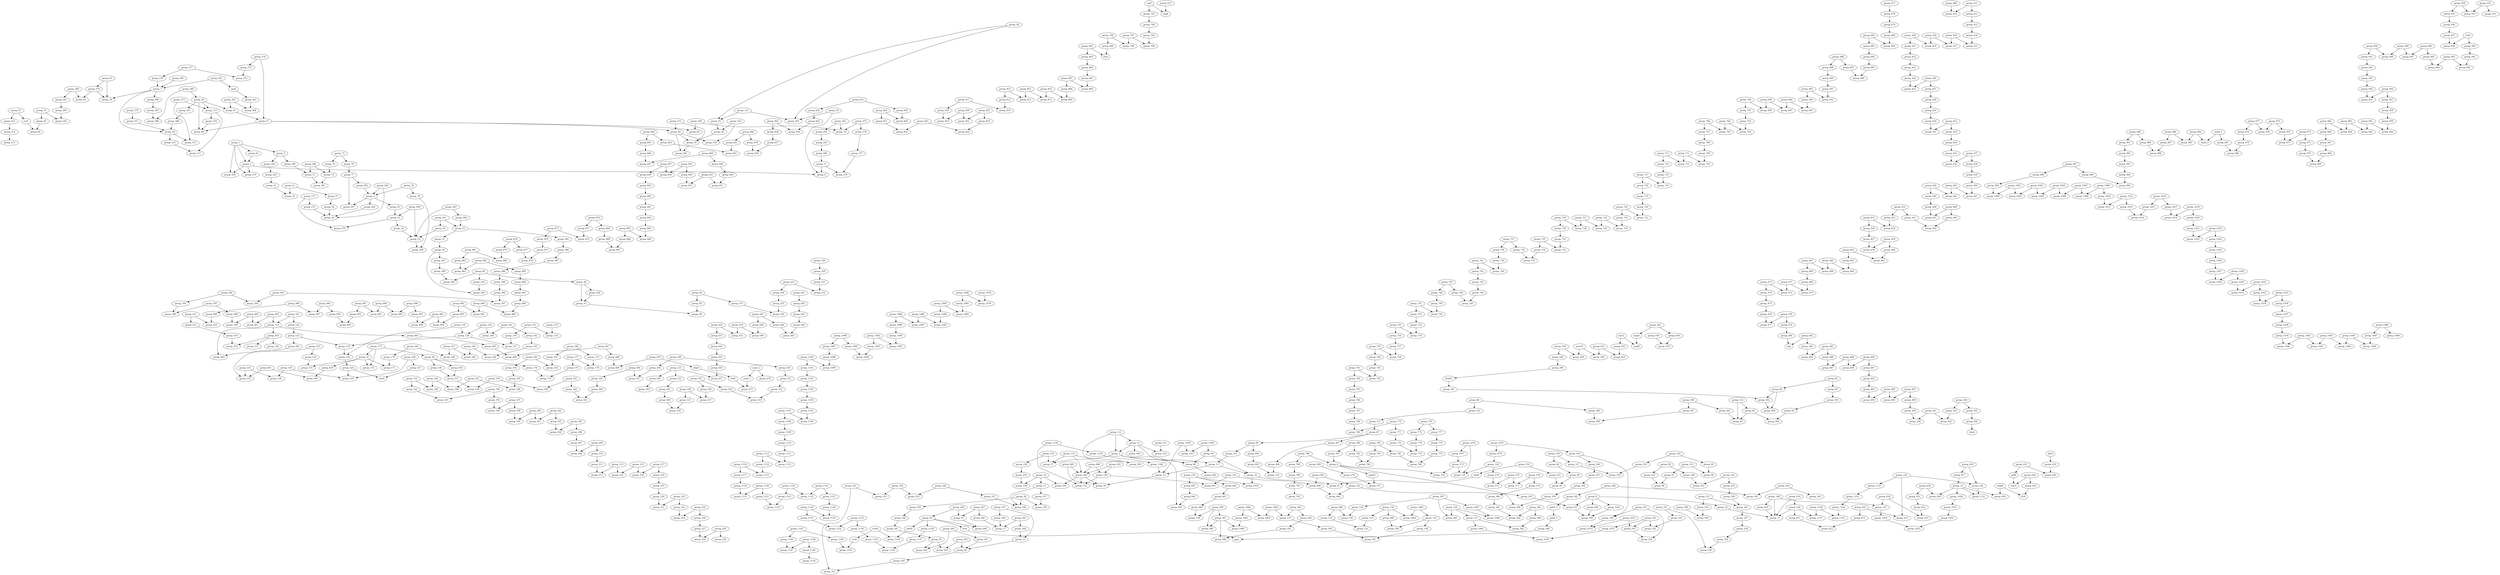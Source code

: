 digraph g
{

  /* list of nodes */
  "cocE";
  "crcB";
  "crcB1";
  "dap";
  "ddpX";
  "dehH1";
  "esxE";
  "fprA";
  "ftsX";
  "gabD1";
  "group_1";
  "group_10";
  "group_100";
  "group_1000";
  "group_1001";
  "group_1002";
  "group_1003";
  "group_1004";
  "group_1005";
  "group_1006";
  "group_1007";
  "group_1008";
  "group_1009";
  "group_101";
  "group_1010";
  "group_1011";
  "group_1012";
  "group_1013";
  "group_1014";
  "group_1015";
  "group_1016";
  "group_1017";
  "group_1018";
  "group_1019";
  "group_102";
  "group_1020";
  "group_1021";
  "group_1022";
  "group_1023";
  "group_1024";
  "group_1025";
  "group_1026";
  "group_1027";
  "group_1028";
  "group_1029";
  "group_103";
  "group_1030";
  "group_1031";
  "group_1032";
  "group_1033";
  "group_1034";
  "group_1035";
  "group_1036";
  "group_1037";
  "group_1038";
  "group_1039";
  "group_104";
  "group_1040";
  "group_1041";
  "group_1042";
  "group_1043";
  "group_1044";
  "group_1045";
  "group_1046";
  "group_1047";
  "group_1048";
  "group_1049";
  "group_105";
  "group_1050";
  "group_1051";
  "group_1052";
  "group_1053";
  "group_1054";
  "group_1055";
  "group_1056";
  "group_1057";
  "group_1058";
  "group_1059";
  "group_1060";
  "group_1061";
  "group_1062";
  "group_1063";
  "group_1064";
  "group_1065";
  "group_1066";
  "group_1067";
  "group_1068";
  "group_1069";
  "group_107";
  "group_1070";
  "group_1071";
  "group_1072";
  "group_1073";
  "group_1074";
  "group_1075";
  "group_1076";
  "group_1077";
  "group_1078";
  "group_1079";
  "group_108";
  "group_1080";
  "group_1081";
  "group_1082";
  "group_1083";
  "group_1084";
  "group_1085";
  "group_1086";
  "group_1087";
  "group_1088";
  "group_1089";
  "group_109";
  "group_1090";
  "group_1091";
  "group_1092";
  "group_1093";
  "group_1094";
  "group_1095";
  "group_1096";
  "group_1097";
  "group_1098";
  "group_1099";
  "group_11";
  "group_110";
  "group_1100";
  "group_1101";
  "group_1102";
  "group_1103";
  "group_1104";
  "group_1105";
  "group_1106";
  "group_1107";
  "group_1108";
  "group_1109";
  "group_111";
  "group_1110";
  "group_1111";
  "group_1112";
  "group_1113";
  "group_1114";
  "group_1115";
  "group_1116";
  "group_1117";
  "group_1118";
  "group_1119";
  "group_112";
  "group_1120";
  "group_1121";
  "group_1122";
  "group_1123";
  "group_1124";
  "group_1125";
  "group_1126";
  "group_1127";
  "group_1128";
  "group_1129";
  "group_113";
  "group_1130";
  "group_1131";
  "group_1132";
  "group_1133";
  "group_1134";
  "group_1135";
  "group_1136";
  "group_1137";
  "group_1138";
  "group_114";
  "group_1140";
  "group_1143";
  "group_1144";
  "group_1145";
  "group_1146";
  "group_1147";
  "group_1148";
  "group_1149";
  "group_115";
  "group_1150";
  "group_1151";
  "group_1152";
  "group_1153";
  "group_1154";
  "group_1155";
  "group_1156";
  "group_1157";
  "group_1158";
  "group_1159";
  "group_116";
  "group_1160";
  "group_117";
  "group_118";
  "group_119";
  "group_12";
  "group_120";
  "group_121";
  "group_122";
  "group_123";
  "group_124";
  "group_125";
  "group_126";
  "group_127";
  "group_128";
  "group_129";
  "group_13";
  "group_130";
  "group_131";
  "group_132";
  "group_133";
  "group_134";
  "group_135";
  "group_136";
  "group_137";
  "group_138";
  "group_139";
  "group_14";
  "group_140";
  "group_141";
  "group_142";
  "group_143";
  "group_144";
  "group_145";
  "group_146";
  "group_147";
  "group_148";
  "group_149";
  "group_15";
  "group_152";
  "group_153";
  "group_154";
  "group_155";
  "group_156";
  "group_157";
  "group_158";
  "group_159";
  "group_16";
  "group_160";
  "group_161";
  "group_162";
  "group_163";
  "group_164";
  "group_165";
  "group_166";
  "group_167";
  "group_168";
  "group_169";
  "group_17";
  "group_170";
  "group_171";
  "group_172";
  "group_173";
  "group_174";
  "group_175";
  "group_176";
  "group_177";
  "group_178";
  "group_179";
  "group_18";
  "group_180";
  "group_181";
  "group_182";
  "group_183";
  "group_184";
  "group_185";
  "group_186";
  "group_187";
  "group_188";
  "group_189";
  "group_19";
  "group_190";
  "group_191";
  "group_192";
  "group_193";
  "group_194";
  "group_195";
  "group_196";
  "group_197";
  "group_198";
  "group_199";
  "group_2";
  "group_20";
  "group_200";
  "group_201";
  "group_202";
  "group_203";
  "group_204";
  "group_205";
  "group_206";
  "group_207";
  "group_208";
  "group_209";
  "group_21";
  "group_210";
  "group_211";
  "group_212";
  "group_213";
  "group_214";
  "group_215";
  "group_216";
  "group_217";
  "group_218";
  "group_219";
  "group_22";
  "group_220";
  "group_221";
  "group_222";
  "group_223";
  "group_224";
  "group_225";
  "group_226";
  "group_227";
  "group_228";
  "group_229";
  "group_23";
  "group_230";
  "group_231";
  "group_232";
  "group_233";
  "group_234";
  "group_235";
  "group_236";
  "group_237";
  "group_238";
  "group_239";
  "group_24";
  "group_240";
  "group_241";
  "group_242";
  "group_243";
  "group_244";
  "group_245";
  "group_246";
  "group_247";
  "group_248";
  "group_249";
  "group_25";
  "group_250";
  "group_251";
  "group_252";
  "group_253";
  "group_254";
  "group_255";
  "group_256";
  "group_257";
  "group_258";
  "group_259";
  "group_26";
  "group_260";
  "group_261";
  "group_262";
  "group_263";
  "group_264";
  "group_265";
  "group_266";
  "group_267";
  "group_268";
  "group_269";
  "group_27";
  "group_270";
  "group_271";
  "group_272";
  "group_273";
  "group_274";
  "group_275";
  "group_276";
  "group_277";
  "group_278";
  "group_279";
  "group_28";
  "group_280";
  "group_281";
  "group_282";
  "group_283";
  "group_285";
  "group_286";
  "group_287";
  "group_288";
  "group_289";
  "group_29";
  "group_290";
  "group_291";
  "group_292";
  "group_293";
  "group_294";
  "group_295";
  "group_296";
  "group_297";
  "group_298";
  "group_299";
  "group_3";
  "group_30";
  "group_301";
  "group_302";
  "group_303";
  "group_304";
  "group_305";
  "group_306";
  "group_307";
  "group_308";
  "group_309";
  "group_31";
  "group_310";
  "group_311";
  "group_312";
  "group_314";
  "group_315";
  "group_316";
  "group_317";
  "group_318";
  "group_319";
  "group_32";
  "group_320";
  "group_321";
  "group_322";
  "group_323";
  "group_324";
  "group_325";
  "group_326";
  "group_327";
  "group_328";
  "group_329";
  "group_33";
  "group_330";
  "group_331";
  "group_332";
  "group_333";
  "group_334";
  "group_335";
  "group_336";
  "group_337";
  "group_338";
  "group_339";
  "group_34";
  "group_340";
  "group_341";
  "group_342";
  "group_343";
  "group_344";
  "group_345";
  "group_348";
  "group_349";
  "group_35";
  "group_350";
  "group_351";
  "group_352";
  "group_353";
  "group_354";
  "group_355";
  "group_356";
  "group_357";
  "group_358";
  "group_359";
  "group_36";
  "group_360";
  "group_361";
  "group_363";
  "group_364";
  "group_365";
  "group_366";
  "group_367";
  "group_368";
  "group_369";
  "group_37";
  "group_370";
  "group_371";
  "group_372";
  "group_373";
  "group_374";
  "group_375";
  "group_376";
  "group_377";
  "group_378";
  "group_379";
  "group_38";
  "group_380";
  "group_381";
  "group_382";
  "group_383";
  "group_384";
  "group_385";
  "group_386";
  "group_387";
  "group_388";
  "group_389";
  "group_39";
  "group_390";
  "group_391";
  "group_392";
  "group_393";
  "group_394";
  "group_395";
  "group_396";
  "group_397";
  "group_398";
  "group_399";
  "group_4";
  "group_40";
  "group_400";
  "group_401";
  "group_402";
  "group_403";
  "group_404";
  "group_405";
  "group_406";
  "group_407";
  "group_408";
  "group_409";
  "group_41";
  "group_410";
  "group_411";
  "group_412";
  "group_413";
  "group_414";
  "group_415";
  "group_416";
  "group_417";
  "group_418";
  "group_419";
  "group_42";
  "group_420";
  "group_421";
  "group_422";
  "group_423";
  "group_424";
  "group_425";
  "group_426";
  "group_427";
  "group_428";
  "group_429";
  "group_430";
  "group_431";
  "group_432";
  "group_433";
  "group_434";
  "group_435";
  "group_436";
  "group_437";
  "group_438";
  "group_439";
  "group_44";
  "group_440";
  "group_441";
  "group_442";
  "group_443";
  "group_444";
  "group_445";
  "group_446";
  "group_447";
  "group_448";
  "group_449";
  "group_45";
  "group_450";
  "group_451";
  "group_452";
  "group_453";
  "group_454";
  "group_455";
  "group_456";
  "group_457";
  "group_458";
  "group_459";
  "group_46";
  "group_460";
  "group_461";
  "group_462";
  "group_463";
  "group_464";
  "group_465";
  "group_466";
  "group_467";
  "group_468";
  "group_469";
  "group_47";
  "group_470";
  "group_471";
  "group_472";
  "group_473";
  "group_474";
  "group_475";
  "group_476";
  "group_477";
  "group_478";
  "group_479";
  "group_48";
  "group_480";
  "group_482";
  "group_483";
  "group_484";
  "group_485";
  "group_486";
  "group_487";
  "group_488";
  "group_489";
  "group_49";
  "group_490";
  "group_491";
  "group_492";
  "group_493";
  "group_494";
  "group_495";
  "group_496";
  "group_497";
  "group_498";
  "group_499";
  "group_5";
  "group_50";
  "group_500";
  "group_501";
  "group_502";
  "group_503";
  "group_504";
  "group_505";
  "group_506";
  "group_508";
  "group_509";
  "group_51";
  "group_510";
  "group_511";
  "group_512";
  "group_513";
  "group_514";
  "group_515";
  "group_516";
  "group_517";
  "group_518";
  "group_519";
  "group_52";
  "group_520";
  "group_521";
  "group_522";
  "group_523";
  "group_524";
  "group_525";
  "group_527";
  "group_528";
  "group_529";
  "group_53";
  "group_530";
  "group_531";
  "group_532";
  "group_533";
  "group_534";
  "group_535";
  "group_536";
  "group_537";
  "group_538";
  "group_539";
  "group_54";
  "group_540";
  "group_541";
  "group_542";
  "group_543";
  "group_544";
  "group_545";
  "group_546";
  "group_547";
  "group_548";
  "group_549";
  "group_55";
  "group_550";
  "group_551";
  "group_552";
  "group_553";
  "group_554";
  "group_555";
  "group_556";
  "group_557";
  "group_558";
  "group_559";
  "group_56";
  "group_560";
  "group_561";
  "group_562";
  "group_563";
  "group_564";
  "group_565";
  "group_566";
  "group_567";
  "group_568";
  "group_569";
  "group_57";
  "group_570";
  "group_571";
  "group_573";
  "group_574";
  "group_575";
  "group_576";
  "group_577";
  "group_578";
  "group_579";
  "group_58";
  "group_580";
  "group_581";
  "group_582";
  "group_583";
  "group_584";
  "group_585";
  "group_586";
  "group_587";
  "group_588";
  "group_589";
  "group_59";
  "group_590";
  "group_591";
  "group_592";
  "group_593";
  "group_594";
  "group_595";
  "group_596";
  "group_597";
  "group_598";
  "group_599";
  "group_6";
  "group_60";
  "group_600";
  "group_601";
  "group_602";
  "group_603";
  "group_604";
  "group_605";
  "group_606";
  "group_607";
  "group_608";
  "group_609";
  "group_61";
  "group_610";
  "group_611";
  "group_612";
  "group_613";
  "group_614";
  "group_615";
  "group_616";
  "group_617";
  "group_619";
  "group_62";
  "group_620";
  "group_621";
  "group_624";
  "group_625";
  "group_628";
  "group_629";
  "group_63";
  "group_630";
  "group_631";
  "group_632";
  "group_633";
  "group_634";
  "group_635";
  "group_636";
  "group_637";
  "group_638";
  "group_639";
  "group_64";
  "group_640";
  "group_641";
  "group_642";
  "group_643";
  "group_644";
  "group_645";
  "group_646";
  "group_647";
  "group_648";
  "group_649";
  "group_65";
  "group_650";
  "group_651";
  "group_652";
  "group_653";
  "group_654";
  "group_655";
  "group_656";
  "group_657";
  "group_658";
  "group_659";
  "group_66";
  "group_660";
  "group_661";
  "group_662";
  "group_663";
  "group_664";
  "group_665";
  "group_666";
  "group_667";
  "group_668";
  "group_669";
  "group_67";
  "group_670";
  "group_673";
  "group_676";
  "group_677";
  "group_678";
  "group_679";
  "group_68";
  "group_680";
  "group_681";
  "group_682";
  "group_683";
  "group_684";
  "group_685";
  "group_686";
  "group_687";
  "group_688";
  "group_689";
  "group_69";
  "group_690";
  "group_691";
  "group_692";
  "group_693";
  "group_694";
  "group_695";
  "group_696";
  "group_697";
  "group_698";
  "group_699";
  "group_7";
  "group_70";
  "group_700";
  "group_701";
  "group_702";
  "group_703";
  "group_704";
  "group_705";
  "group_706";
  "group_707";
  "group_708";
  "group_709";
  "group_71";
  "group_710";
  "group_711";
  "group_712";
  "group_713";
  "group_714";
  "group_715";
  "group_716";
  "group_717";
  "group_718";
  "group_719";
  "group_72";
  "group_720";
  "group_721";
  "group_722";
  "group_723";
  "group_724";
  "group_725";
  "group_726";
  "group_727";
  "group_728";
  "group_729";
  "group_73";
  "group_730";
  "group_731";
  "group_732";
  "group_733";
  "group_734";
  "group_735";
  "group_736";
  "group_737";
  "group_738";
  "group_739";
  "group_74";
  "group_740";
  "group_741";
  "group_742";
  "group_743";
  "group_744";
  "group_745";
  "group_746";
  "group_747";
  "group_748";
  "group_749";
  "group_75";
  "group_750";
  "group_751";
  "group_752";
  "group_753";
  "group_754";
  "group_755";
  "group_756";
  "group_757";
  "group_758";
  "group_759";
  "group_76";
  "group_760";
  "group_761";
  "group_762";
  "group_763";
  "group_764";
  "group_765";
  "group_766";
  "group_767";
  "group_768";
  "group_769";
  "group_77";
  "group_770";
  "group_771";
  "group_772";
  "group_773";
  "group_774";
  "group_775";
  "group_776";
  "group_777";
  "group_778";
  "group_779";
  "group_78";
  "group_780";
  "group_781";
  "group_782";
  "group_783";
  "group_784";
  "group_785";
  "group_786";
  "group_787";
  "group_788";
  "group_789";
  "group_79";
  "group_790";
  "group_791";
  "group_792";
  "group_793";
  "group_794";
  "group_795";
  "group_796";
  "group_797";
  "group_798";
  "group_799";
  "group_8";
  "group_80";
  "group_800";
  "group_802";
  "group_803";
  "group_804";
  "group_805";
  "group_806";
  "group_807";
  "group_808";
  "group_809";
  "group_81";
  "group_810";
  "group_811";
  "group_812";
  "group_813";
  "group_814";
  "group_815";
  "group_816";
  "group_817";
  "group_818";
  "group_819";
  "group_82";
  "group_820";
  "group_821";
  "group_822";
  "group_823";
  "group_824";
  "group_825";
  "group_826";
  "group_827";
  "group_828";
  "group_829";
  "group_83";
  "group_830";
  "group_831";
  "group_832";
  "group_833";
  "group_834";
  "group_835";
  "group_836";
  "group_837";
  "group_838";
  "group_839";
  "group_84";
  "group_840";
  "group_841";
  "group_842";
  "group_843";
  "group_844";
  "group_845";
  "group_846";
  "group_847";
  "group_848";
  "group_849";
  "group_85";
  "group_850";
  "group_851";
  "group_852";
  "group_853";
  "group_854";
  "group_855";
  "group_856";
  "group_857";
  "group_858";
  "group_859";
  "group_86";
  "group_860";
  "group_861";
  "group_862";
  "group_863";
  "group_864";
  "group_865";
  "group_866";
  "group_867";
  "group_868";
  "group_869";
  "group_87";
  "group_870";
  "group_871";
  "group_872";
  "group_873";
  "group_874";
  "group_875";
  "group_876";
  "group_877";
  "group_878";
  "group_879";
  "group_88";
  "group_880";
  "group_881";
  "group_882";
  "group_883";
  "group_884";
  "group_885";
  "group_886";
  "group_887";
  "group_888";
  "group_889";
  "group_89";
  "group_890";
  "group_891";
  "group_892";
  "group_893";
  "group_894";
  "group_895";
  "group_896";
  "group_897";
  "group_898";
  "group_899";
  "group_9";
  "group_90";
  "group_900";
  "group_901";
  "group_902";
  "group_903";
  "group_904";
  "group_905";
  "group_906";
  "group_907";
  "group_908";
  "group_909";
  "group_91";
  "group_910";
  "group_911";
  "group_912";
  "group_913";
  "group_914";
  "group_915";
  "group_918";
  "group_919";
  "group_92";
  "group_920";
  "group_921";
  "group_923";
  "group_924";
  "group_925";
  "group_926";
  "group_928";
  "group_929";
  "group_93";
  "group_930";
  "group_931";
  "group_932";
  "group_933";
  "group_934";
  "group_935";
  "group_936";
  "group_937";
  "group_938";
  "group_94";
  "group_940";
  "group_941";
  "group_942";
  "group_943";
  "group_944";
  "group_945";
  "group_946";
  "group_947";
  "group_948";
  "group_949";
  "group_95";
  "group_950";
  "group_951";
  "group_952";
  "group_953";
  "group_954";
  "group_955";
  "group_956";
  "group_957";
  "group_958";
  "group_959";
  "group_96";
  "group_960";
  "group_961";
  "group_962";
  "group_963";
  "group_964";
  "group_965";
  "group_966";
  "group_967";
  "group_968";
  "group_969";
  "group_97";
  "group_970";
  "group_971";
  "group_972";
  "group_973";
  "group_974";
  "group_975";
  "group_976";
  "group_977";
  "group_978";
  "group_979";
  "group_98";
  "group_980";
  "group_981";
  "group_984";
  "group_985";
  "group_986";
  "group_987";
  "group_988";
  "group_989";
  "group_99";
  "group_990";
  "group_991";
  "group_992";
  "group_993";
  "group_994";
  "group_995";
  "group_996";
  "group_997";
  "group_998";
  "group_999";
  "lexA";
  "mdtD";
  "moeA1";
  "mscL";
  "mscS";
  "mspA";
  "mspB";
  "naiP";
  "pgm";
  "pnbA_1";
  "pnbA_2";
  "prfB";
  "rutD";
  "scpA_1";
  "scpA_2";
  "slmA";
  "smpB";
  "tetA";
  "ubiE";
  "whiA";
  "whiB";
  "whiB_1";
  "whiB_2";
  "ybaK";

  /* list of edges */
  "cocE" -> "group_66" [weight = "2"];
  "crcB1" -> "crcB" [weight = "10"];
  "crcB1" -> "group_1140" [weight = "10"];
  "crcB" -> "group_1143" [weight = "10"];
  "ddpX" -> "ubiE" [weight = "10"];
  "dehH1" -> "group_301" [weight = "2"];
  "esxE" -> "group_363" [weight = "3"];
  "fprA" -> "group_619" [weight = "4"];
  "gabD1" -> "group_571" [weight = "4"];
  "group_1001" -> "group_1000" [weight = "10"];
  "group_1001" -> "group_1002" [weight = "10"];
  "group_1003" -> "group_1002" [weight = "10"];
  "group_1003" -> "group_1004" [weight = "10"];
  "group_1005" -> "group_1004" [weight = "10"];
  "group_1005" -> "group_1006" [weight = "10"];
  "group_1007" -> "group_1006" [weight = "10"];
  "group_1007" -> "group_1008" [weight = "10"];
  "group_1009" -> "group_1008" [weight = "10"];
  "group_1009" -> "group_1010" [weight = "10"];
  "group_100" -> "group_323" [weight = "2"];
  "group_1010" -> "group_1011" [weight = "10"];
  "group_1012" -> "group_1011" [weight = "10"];
  "group_1012" -> "group_1013" [weight = "10"];
  "group_1013" -> "group_1014" [weight = "10"];
  "group_1015" -> "group_1014" [weight = "10"];
  "group_1016" -> "group_1015" [weight = "10"];
  "group_1016" -> "group_1017" [weight = "10"];
  "group_1017" -> "group_1018" [weight = "10"];
  "group_1019" -> "group_1018" [weight = "10"];
  "group_1019" -> "group_1020" [weight = "10"];
  "group_101" -> "group_327" [weight = "4"];
  "group_1020" -> "group_1021" [weight = "10"];
  "group_1021" -> "group_1022" [weight = "10"];
  "group_1023" -> "group_1022" [weight = "10"];
  "group_1023" -> "group_1024" [weight = "10"];
  "group_1024" -> "group_1025" [weight = "10"];
  "group_1025" -> "group_1026" [weight = "10"];
  "group_1026" -> "group_1027" [weight = "10"];
  "group_1027" -> "group_1028" [weight = "10"];
  "group_1029" -> "group_1028" [weight = "10"];
  "group_1029" -> "group_1030" [weight = "10"];
  "group_102" -> "group_103" [weight = "1.33333333333333"];
  "group_102" -> "group_1071" [weight = "4"];
  "group_102" -> "group_333" [weight = "2"];
  "group_1030" -> "group_1031" [weight = "10"];
  "group_1032" -> "group_1031" [weight = "10"];
  "group_1032" -> "group_1033" [weight = "10"];
  "group_1033" -> "group_1034" [weight = "10"];
  "group_1035" -> "group_1034" [weight = "10"];
  "group_1035" -> "group_1036" [weight = "10"];
  "group_1036" -> "group_1037" [weight = "10"];
  "group_1037" -> "group_1038" [weight = "10"];
  "group_1038" -> "group_1039" [weight = "10"];
  "group_1039" -> "group_1040" [weight = "10"];
  "group_103" -> "group_334" [weight = "2"];
  "group_1041" -> "group_1040" [weight = "10"];
  "group_1041" -> "group_1042" [weight = "10"];
  "group_1043" -> "group_1042" [weight = "10"];
  "group_1043" -> "group_1044" [weight = "10"];
  "group_1045" -> "group_1044" [weight = "10"];
  "group_1045" -> "group_1046" [weight = "10"];
  "group_1047" -> "group_1046" [weight = "10"];
  "group_1048" -> "group_1047" [weight = "10"];
  "group_1048" -> "group_1049" [weight = "10"];
  "group_104" -> "group_1073" [weight = "4"];
  "group_1050" -> "group_1051" [weight = "4"];
  "group_1051" -> "group_1052" [weight = "4"];
  "group_1052" -> "group_1053" [weight = "4"];
  "group_1054" -> "group_1053" [weight = "4"];
  "group_1055" -> "group_149" [weight = "4"];
  "group_1056" -> "group_1057" [weight = "4"];
  "group_1056" -> "group_33" [weight = "4"];
  "group_1058" -> "group_1057" [weight = "4"];
  "group_1058" -> "group_90" [weight = "4"];
  "group_105" -> "group_104" [weight = "1.33333333333333"];
  "group_105" -> "group_336" [weight = "2"];
  "group_1061" -> "group_1060" [weight = "4"];
  "group_1062" -> "group_1061" [weight = "4"];
  "group_1062" -> "group_1063" [weight = "4"];
  "group_1064" -> "group_1063" [weight = "4"];
  "group_1064" -> "group_137" [weight = "4"];
  "group_1065" -> "group_1066" [weight = "4"];
  "group_1065" -> "group_135" [weight = "4"];
  "group_1067" -> "group_1068" [weight = "4"];
  "group_1069" -> "group_1070" [weight = "4"];
  "group_1071" -> "group_1070" [weight = "4"];
  "group_1072" -> "group_103" [weight = "4"];
  "group_1072" -> "group_1073" [weight = "4"];
  "group_1074" -> "group_105" [weight = "4"];
  "group_1074" -> "group_1075" [weight = "4"];
  "group_1075" -> "group_126" [weight = "4"];
  "group_1076" -> "group_1077" [weight = "4"];
  "group_1076" -> "group_125" [weight = "4"];
  "group_1077" -> "group_573" [weight = "4"];
  "group_1078" -> "group_1079" [weight = "10"];
  "group_107" -> "group_16" [weight = "3"];
  "group_107" -> "group_349" [weight = "1.5"];
  "group_1080" -> "group_1079" [weight = "10"];
  "group_1080" -> "group_1081" [weight = "10"];
  "group_1081" -> "group_1082" [weight = "10"];
  "group_1083" -> "group_1082" [weight = "10"];
  "group_1083" -> "group_1084" [weight = "10"];
  "group_1084" -> "group_1085" [weight = "10"];
  "group_1086" -> "group_1085" [weight = "10"];
  "group_1086" -> "group_1087" [weight = "10"];
  "group_1088" -> "group_1087" [weight = "10"];
  "group_1088" -> "group_1089" [weight = "10"];
  "group_1089" -> "group_1090" [weight = "10"];
  "group_1090" -> "group_1091" [weight = "10"];
  "group_1092" -> "group_1091" [weight = "10"];
  "group_1092" -> "group_1093" [weight = "10"];
  "group_1093" -> "group_1094" [weight = "10"];
  "group_1095" -> "group_1094" [weight = "10"];
  "group_1096" -> "group_1095" [weight = "10"];
  "group_1096" -> "group_1097" [weight = "10"];
  "group_1097" -> "group_1098" [weight = "10"];
  "group_1098" -> "group_1099" [weight = "10"];
  "group_109" -> "group_152" [weight = "4"];
  "group_109" -> "group_34" [weight = "4"];
  "group_109" -> "group_358" [weight = "3"];
  "group_10" -> "group_11" [weight = "4"];
  "group_1100" -> "group_1099" [weight = "10"];
  "group_1100" -> "group_1101" [weight = "10"];
  "group_1101" -> "group_1102" [weight = "10"];
  "group_1102" -> "group_1103" [weight = "10"];
  "group_1103" -> "group_1104" [weight = "10"];
  "group_1104" -> "group_1105" [weight = "10"];
  "group_1105" -> "group_1106" [weight = "10"];
  "group_1107" -> "group_1106" [weight = "10"];
  "group_1107" -> "group_1108" [weight = "10"];
  "group_1108" -> "group_1109" [weight = "10"];
  "group_1109" -> "group_1110" [weight = "10"];
  "group_110" -> "group_109" [weight = "3"];
  "group_110" -> "group_359" [weight = "1.5"];
  "group_110" -> "group_37" [weight = "3"];
  "group_1110" -> "group_1111" [weight = "10"];
  "group_1111" -> "group_1112" [weight = "10"];
  "group_1113" -> "group_1112" [weight = "10"];
  "group_1113" -> "group_1114" [weight = "10"];
  "group_1114" -> "group_1115" [weight = "10"];
  "group_1116" -> "group_1115" [weight = "10"];
  "group_1116" -> "group_1117" [weight = "10"];
  "group_1117" -> "group_1118" [weight = "10"];
  "group_1118" -> "group_1119" [weight = "10"];
  "group_111" -> "group_13" [weight = "3"];
  "group_111" -> "group_3" [weight = "3"];
  "group_111" -> "group_359" [weight = "1.5"];
  "group_1120" -> "group_1119" [weight = "10"];
  "group_1120" -> "group_1121" [weight = "10"];
  "group_1121" -> "group_1122" [weight = "10"];
  "group_1123" -> "group_1122" [weight = "10"];
  "group_1124" -> "group_1123" [weight = "10"];
  "group_1124" -> "group_1125" [weight = "10"];
  "group_1126" -> "group_1125" [weight = "10"];
  "group_1126" -> "group_1127" [weight = "10"];
  "group_1127" -> "group_1128" [weight = "10"];
  "group_1128" -> "group_1129" [weight = "10"];
  "group_112" -> "group_25" [weight = "1.2"];
  "group_112" -> "group_265" [weight = "1.2"];
  "group_1130" -> "group_1129" [weight = "10"];
  "group_1130" -> "group_1131" [weight = "10"];
  "group_1131" -> "group_1132" [weight = "10"];
  "group_1133" -> "group_1132" [weight = "10"];
  "group_1133" -> "group_1134" [weight = "10"];
  "group_1134" -> "group_1135" [weight = "10"];
  "group_1135" -> "group_1136" [weight = "10"];
  "group_1137" -> "group_1136" [weight = "10"];
  "group_1138" -> "group_1137" [weight = "10"];
  "group_113" -> "group_374" [weight = "1.5"];
  "group_113" -> "group_517" [weight = "2"];
  "group_1144" -> "group_1143" [weight = "10"];
  "group_1145" -> "group_1144" [weight = "10"];
  "group_1145" -> "group_1146" [weight = "10"];
  "group_1146" -> "group_1147" [weight = "10"];
  "group_1148" -> "group_1147" [weight = "10"];
  "group_1148" -> "group_1149" [weight = "10"];
  "group_1149" -> "group_1150" [weight = "10"];
  "group_114" -> "group_403" [weight = "10"];
  "group_114" -> "group_663" [weight = "10"];
  "group_114" -> "group_664" [weight = "10"];
  "group_1152" -> "group_1153" [weight = "4"];
  "group_1153" -> "group_1154" [weight = "4"];
  "group_1154" -> "group_1155" [weight = "4"];
  "group_1156" -> "group_1155" [weight = "4"];
  "group_1156" -> "group_1157" [weight = "4"];
  "group_1158" -> "group_1159" [weight = "4"];
  "group_1158" -> "group_152" [weight = "4"];
  "group_1159" -> "group_1160" [weight = "4"];
  "group_1160" -> "group_33" [weight = "4"];
  "group_117" -> "group_32" [weight = "4"];
  "group_117" -> "group_33" [weight = "4"];
  "group_118" -> "group_158" [weight = "10"];
  "group_118" -> "group_524" [weight = "10"];
  "group_119" -> "group_524" [weight = "10"];
  "group_120" -> "group_529" [weight = "10"];
  "group_120" -> "group_530" [weight = "10"];
  "group_121" -> "group_559" [weight = "10"];
  "group_122" -> "group_561" [weight = "10"];
  "group_123" -> "group_122" [weight = "10"];
  "group_123" -> "group_562" [weight = "10"];
  "group_123" -> "group_657" [weight = "10"];
  "group_126" -> "group_125" [weight = "4"];
  "group_126" -> "group_574" [weight = "4"];
  "group_127" -> "group_1069" [weight = "4"];
  "group_127" -> "group_585" [weight = "4"];
  "group_128" -> "group_1068" [weight = "4"];
  "group_128" -> "group_127" [weight = "4"];
  "group_128" -> "group_586" [weight = "4"];
  "group_129" -> "group_130" [weight = "4"];
  "group_12" -> "group_1050" [weight = "4"];
  "group_12" -> "group_1151" [weight = "4"];
  "group_12" -> "group_628" [weight = "4"];
  "group_12" -> "group_629" [weight = "4"];
  "group_131" -> "group_132" [weight = "4"];
  "group_133" -> "group_132" [weight = "4"];
  "group_134" -> "group_1066" [weight = "4"];
  "group_134" -> "group_133" [weight = "4"];
  "group_134" -> "group_589" [weight = "4"];
  "group_135" -> "group_136" [weight = "4"];
  "group_135" -> "group_590" [weight = "4"];
  "group_136" -> "group_591" [weight = "4"];
  "group_137" -> "group_592" [weight = "4"];
  "group_139" -> "group_1059" [weight = "4"];
  "group_139" -> "group_602" [weight = "4"];
  "group_139" -> "group_603" [weight = "4"];
  "group_13" -> "group_232" [weight = "10"];
  "group_13" -> "group_3" [weight = "10"];
  "group_13" -> "group_360" [weight = "1.5"];
  "group_13" -> "group_89" [weight = "3"];
  "group_140" -> "group_152" [weight = "2"];
  "group_140" -> "group_607" [weight = "1.33333333333333"];
  "group_141" -> "group_607" [weight = "4"];
  "group_141" -> "group_608" [weight = "1.33333333333333"];
  "group_142" -> "group_143" [weight = "1.33333333333333"];
  "group_142" -> "group_609" [weight = "4"];
  "group_143" -> "group_637" [weight = "1.33333333333333"];
  "group_144" -> "group_11" [weight = "4"];
  "group_144" -> "group_1157" [weight = "4"];
  "group_144" -> "group_611" [weight = "4"];
  "group_145" -> "group_1152" [weight = "4"];
  "group_145" -> "group_146" [weight = "4"];
  "group_145" -> "group_615" [weight = "4"];
  "group_146" -> "group_1151" [weight = "4"];
  "group_147" -> "group_1054" [weight = "4"];
  "group_148" -> "group_11" [weight = "4"];
  "group_148" -> "group_147" [weight = "2"];
  "group_148" -> "group_635" [weight = "4"];
  "group_14" -> "group_15" [weight = "1.5"];
  "group_14" -> "group_236" [weight = "10"];
  "group_14" -> "group_358" [weight = "3"];
  "group_153" -> "group_154" [weight = "10"];
  "group_155" -> "group_154" [weight = "10"];
  "group_155" -> "group_156" [weight = "10"];
  "group_156" -> "group_157" [weight = "10"];
  "group_158" -> "group_119" [weight = "10"];
  "group_158" -> "group_157" [weight = "10"];
  "group_159" -> "group_158" [weight = "10"];
  "group_159" -> "group_160" [weight = "10"];
  "group_15" -> "group_108" [weight = "1.5"];
  "group_15" -> "group_237" [weight = "10"];
  "group_161" -> "group_160" [weight = "10"];
  "group_161" -> "group_162" [weight = "10"];
  "group_162" -> "group_163" [weight = "10"];
  "group_163" -> "group_164" [weight = "10"];
  "group_165" -> "group_164" [weight = "10"];
  "group_165" -> "group_166" [weight = "10"];
  "group_167" -> "group_166" [weight = "10"];
  "group_167" -> "group_168" [weight = "10"];
  "group_169" -> "group_168" [weight = "10"];
  "group_169" -> "group_170" [weight = "10"];
  "group_16" -> "group_40" [weight = "1.5"];
  "group_170" -> "group_171" [weight = "10"];
  "group_173" -> "group_172" [weight = "5"];
  "group_173" -> "group_35" [weight = "10"];
  "group_173" -> "group_36" [weight = "10"];
  "group_174" -> "group_175" [weight = "10"];
  "group_176" -> "group_175" [weight = "10"];
  "group_177" -> "group_176" [weight = "10"];
  "group_177" -> "group_178" [weight = "10"];
  "group_179" -> "group_178" [weight = "10"];
  "group_180" -> "group_179" [weight = "10"];
  "group_180" -> "group_181" [weight = "10"];
  "group_181" -> "group_182" [weight = "10"];
  "group_183" -> "group_182" [weight = "10"];
  "group_183" -> "group_184" [weight = "10"];
  "group_184" -> "group_185" [weight = "10"];
  "group_185" -> "group_186" [weight = "10"];
  "group_187" -> "group_186" [weight = "10"];
  "group_187" -> "group_188" [weight = "10"];
  "group_189" -> "group_188" [weight = "10"];
  "group_189" -> "group_190" [weight = "10"];
  "group_18" -> "group_53" [weight = "3"];
  "group_191" -> "group_190" [weight = "10"];
  "group_191" -> "group_192" [weight = "10"];
  "group_192" -> "group_193" [weight = "10"];
  "group_194" -> "group_193" [weight = "10"];
  "group_194" -> "group_195" [weight = "10"];
  "group_195" -> "group_196" [weight = "10"];
  "group_197" -> "group_196" [weight = "10"];
  "group_197" -> "group_198" [weight = "10"];
  "group_198" -> "group_199" [weight = "10"];
  "group_19" -> "group_270" [weight = "2"];
  "group_19" -> "group_54" [weight = "1.5"];
  "group_1" -> "group_2" [weight = "1.5"];
  "group_1" -> "group_295" [weight = "3"];
  "group_1" -> "group_379" [weight = "1.5"];
  "group_1" -> "group_5" [weight = "0.857142857142857"];
  "group_1" -> "group_62" [weight = "1.2"];
  "group_200" -> "group_199" [weight = "10"];
  "group_200" -> "group_201" [weight = "10"];
  "group_202" -> "group_201" [weight = "10"];
  "group_202" -> "group_203" [weight = "10"];
  "group_203" -> "group_204" [weight = "10"];
  "group_205" -> "group_204" [weight = "10"];
  "group_205" -> "group_206" [weight = "10"];
  "group_206" -> "group_207" [weight = "10"];
  "group_207" -> "group_208" [weight = "10"];
  "group_209" -> "group_208" [weight = "10"];
  "group_209" -> "group_210" [weight = "10"];
  "group_210" -> "group_211" [weight = "10"];
  "group_211" -> "group_212" [weight = "10"];
  "group_213" -> "group_212" [weight = "10"];
  "group_213" -> "group_214" [weight = "10"];
  "group_215" -> "group_214" [weight = "10"];
  "group_215" -> "group_216" [weight = "10"];
  "group_217" -> "group_216" [weight = "10"];
  "group_217" -> "group_218" [weight = "10"];
  "group_218" -> "group_219" [weight = "10"];
  "group_219" -> "group_220" [weight = "10"];
  "group_21" -> "group_22" [weight = "3"];
  "group_21" -> "group_57" [weight = "0.857142857142857"];
  "group_220" -> "group_221" [weight = "10"];
  "group_222" -> "group_221" [weight = "10"];
  "group_222" -> "group_223" [weight = "10"];
  "group_223" -> "group_224" [weight = "10"];
  "group_225" -> "group_224" [weight = "10"];
  "group_225" -> "group_226" [weight = "10"];
  "group_226" -> "group_227" [weight = "10"];
  "group_227" -> "group_228" [weight = "10"];
  "group_229" -> "group_228" [weight = "10"];
  "group_229" -> "group_230" [weight = "10"];
  "group_231" -> "group_232" [weight = "10"];
  "group_233" -> "group_234" [weight = "10"];
  "group_233" -> "group_37" [weight = "10"];
  "group_234" -> "group_235" [weight = "10"];
  "group_235" -> "group_236" [weight = "10"];
  "group_237" -> "group_238" [weight = "10"];
  "group_239" -> "group_240" [weight = "2.30769230769231"];
  "group_23" -> "group_22" [weight = "0.857142857142857"];
  "group_240" -> "group_241" [weight = "2.30769230769231"];
  "group_241" -> "group_39" [weight = "2.30769230769231"];
  "group_243" -> "group_242" [weight = "10"];
  "group_243" -> "group_40" [weight = "10"];
  "group_244" -> "group_16" [weight = "10"];
  "group_245" -> "group_17" [weight = "10"];
  "group_245" -> "group_244" [weight = "10"];
  "group_246" -> "group_17" [weight = "2.30769230769231"];
  "group_247" -> "group_246" [weight = "1.5"];
  "group_247" -> "group_41" [weight = "2.30769230769231"];
  "group_248" -> "group_41" [weight = "10"];
  "group_248" -> "group_42" [weight = "1.5"];
  "group_249" -> "group_250" [weight = "1.5"];
  "group_24" -> "group_265" [weight = "1.2"];
  "group_24" -> "group_6" [weight = "0.857142857142857"];
  "group_250" -> "group_251" [weight = "1.5"];
  "group_251" -> "group_252" [weight = "1.5"];
  "group_253" -> "group_252" [weight = "1.5"];
  "group_253" -> "group_254" [weight = "1.5"];
  "group_254" -> "group_255" [weight = "1.5"];
  "group_255" -> "group_256" [weight = "1.5"];
  "group_257" -> "group_256" [weight = "1.5"];
  "group_258" -> "group_47" [weight = "1.5"];
  "group_259" -> "group_260" [weight = "1.5"];
  "group_25" -> "group_26" [weight = "0.857142857142857"];
  "group_261" -> "group_18" [weight = "3"];
  "group_261" -> "group_52" [weight = "1.5"];
  "group_262" -> "group_20" [weight = "1.5"];
  "group_263" -> "group_23" [weight = "3"];
  "group_264" -> "group_263" [weight = "0.857142857142857"];
  "group_267" -> "group_268" [weight = "1.5"];
  "group_268" -> "group_29" [weight = "1.5"];
  "group_269" -> "group_19" [weight = "2"];
  "group_269" -> "group_53" [weight = "2"];
  "group_26" -> "group_59" [weight = "3"];
  "group_271" -> "group_270" [weight = "2"];
  "group_271" -> "group_272" [weight = "2"];
  "group_272" -> "group_20" [weight = "2"];
  "group_273" -> "group_59" [weight = "2"];
  "group_273" -> "group_60" [weight = "2"];
  "group_274" -> "group_27" [weight = "2"];
  "group_274" -> "group_275" [weight = "2"];
  "group_275" -> "group_276" [weight = "2"];
  "group_277" -> "group_276" [weight = "2"];
  "group_277" -> "group_278" [weight = "2"];
  "group_278" -> "group_7" [weight = "2"];
  "group_279" -> "group_30" [weight = "2"];
  "group_279" -> "group_64" [weight = "1.2"];
  "group_27" -> "group_60" [weight = "0.857142857142857"];
  "group_27" -> "group_68" [weight = "1"];
  "group_27" -> "group_69" [weight = "1"];
  "group_280" -> "group_281" [weight = "1.2"];
  "group_280" -> "group_64" [weight = "2"];
  "group_281" -> "group_282" [weight = "1.2"];
  "group_282" -> "group_283" [weight = "1.2"];
  "group_285" -> "group_7" [weight = "3"];
  "group_286" -> "group_287" [weight = "3"];
  "group_287" -> "group_288" [weight = "3"];
  "group_289" -> "group_28" [weight = "3"];
  "group_289" -> "group_288" [weight = "3"];
  "group_28" -> "group_113" [weight = "2"];
  "group_28" -> "group_267" [weight = "1.5"];
  "group_28" -> "group_61" [weight = "2"];
  "group_28" -> "group_68" [weight = "3"];
  "group_290" -> "group_69" [weight = "1"];
  "group_290" -> "group_70" [weight = "1"];
  "group_291" -> "group_292" [weight = "3"];
  "group_291" -> "group_70" [weight = "3"];
  "group_292" -> "group_293" [weight = "3"];
  "group_293" -> "group_294" [weight = "3"];
  "group_294" -> "group_71" [weight = "3"];
  "group_296" -> "group_72" [weight = "3"];
  "group_296" -> "group_73" [weight = "3"];
  "group_299" -> "dehH1" [weight = "0.666666666666667"];
  "group_29" -> "group_372" [weight = "1.5"];
  "group_29" -> "group_516" [weight = "2"];
  "group_2" -> "group_295" [weight = "3"];
  "group_2" -> "group_379" [weight = "1.5"];
  "group_2" -> "group_6" [weight = "0.857142857142857"];
  "group_301" -> "group_302" [weight = "0.666666666666667"];
  "group_302" -> "group_408" [weight = "2"];
  "group_303" -> "group_83" [weight = "0.666666666666667"];
  "group_305" -> "group_85" [weight = "2"];
  "group_306" -> "group_305" [weight = "0.666666666666667"];
  "group_306" -> "group_307" [weight = "2"];
  "group_307" -> "group_308" [weight = "0.666666666666667"];
  "group_309" -> "group_308" [weight = "2"];
  "group_310" -> "group_311" [weight = "0.666666666666667"];
  "group_311" -> "group_87" [weight = "2"];
  "group_312" -> "group_117" [weight = "2"];
  "group_314" -> "group_315" [weight = "2"];
  "group_314" -> "whiB" [weight = "2"];
  "group_315" -> "group_92" [weight = "2"];
  "group_316" -> "group_317" [weight = "2"];
  "group_316" -> "group_94" [weight = "2"];
  "group_317" -> "group_318" [weight = "2"];
  "group_319" -> "group_318" [weight = "2"];
  "group_31" -> "group_283" [weight = "2"];
  "group_31" -> "group_65" [weight = "2"];
  "group_320" -> "group_319" [weight = "2"];
  "group_320" -> "group_95" [weight = "2"];
  "group_321" -> "group_96" [weight = "2"];
  "group_321" -> "group_97" [weight = "2"];
  "group_322" -> "group_98" [weight = "2"];
  "group_324" -> "group_323" [weight = "2"];
  "group_324" -> "group_325" [weight = "2"];
  "group_325" -> "group_326" [weight = "2"];
  "group_326" -> "group_101" [weight = "2"];
  "group_327" -> "group_328" [weight = "4"];
  "group_328" -> "group_329" [weight = "2"];
  "group_329" -> "group_330" [weight = "2"];
  "group_32" -> "group_1059" [weight = "4"];
  "group_32" -> "group_91" [weight = "2"];
  "group_331" -> "group_330" [weight = "2"];
  "group_331" -> "group_332" [weight = "2"];
  "group_332" -> "group_333" [weight = "2"];
  "group_335" -> "group_104" [weight = "2"];
  "group_335" -> "group_334" [weight = "2"];
  "group_336" -> "group_337" [weight = "2"];
  "group_337" -> "group_338" [weight = "2"];
  "group_338" -> "group_339" [weight = "2"];
  "group_339" -> "group_340" [weight = "2"];
  "group_33" -> "group_34" [weight = "4"];
  "group_342" -> "group_341" [weight = "1.5"];
  "group_342" -> "group_343" [weight = "1.5"];
  "group_344" -> "group_343" [weight = "1.5"];
  "group_344" -> "group_345" [weight = "1.5"];
  "group_345" -> "pnbA_1" [weight = "1.5"];
  "group_348" -> "pgm" [weight = "1.5"];
  "group_349" -> "group_17" [weight = "1.5"];
  "group_350" -> "group_351" [weight = "1.5"];
  "group_352" -> "group_351" [weight = "1.5"];
  "group_352" -> "group_353" [weight = "1.5"];
  "group_354" -> "group_353" [weight = "1.5"];
  "group_354" -> "group_355" [weight = "1.5"];
  "group_356" -> "group_355" [weight = "1.5"];
  "group_356" -> "group_357" [weight = "1.5"];
  "group_357" -> "group_108" [weight = "1.5"];
  "group_35" -> "group_171" [weight = "10"];
  "group_35" -> "group_172" [weight = "5"];
  "group_35" -> "group_535" [weight = "10"];
  "group_35" -> "group_659" [weight = "10"];
  "group_361" -> "esxE" [weight = "3"];
  "group_361" -> "group_7" [weight = "3"];
  "group_363" -> "group_364" [weight = "3"];
  "group_365" -> "group_364" [weight = "3"];
  "group_365" -> "group_61" [weight = "3"];
  "group_366" -> "group_20" [weight = "3"];
  "group_366" -> "group_4" [weight = "3"];
  "group_367" -> "group_368" [weight = "3"];
  "group_368" -> "group_369" [weight = "3"];
  "group_36" -> "group_174" [weight = "10"];
  "group_36" -> "group_536" [weight = "10"];
  "group_36" -> "group_658" [weight = "10"];
  "group_370" -> "group_371" [weight = "1.5"];
  "group_371" -> "group_29" [weight = "1.5"];
  "group_373" -> "group_113" [weight = "1.5"];
  "group_373" -> "group_372" [weight = "1.5"];
  "group_374" -> "group_68" [weight = "1.5"];
  "group_375" -> "group_376" [weight = "1.5"];
  "group_375" -> "group_70" [weight = "1.5"];
  "group_376" -> "group_377" [weight = "1.5"];
  "group_377" -> "group_378" [weight = "1.5"];
  "group_380" -> "group_72" [weight = "1"];
  "group_382" -> "group_4" [weight = "1.5"];
  "group_383" -> "group_384" [weight = "1.5"];
  "group_383" -> "group_53" [weight = "1.5"];
  "group_384" -> "group_52" [weight = "1.5"];
  "group_385" -> "group_386" [weight = "1.5"];
  "group_386" -> "group_387" [weight = "1.5"];
  "group_387" -> "group_388" [weight = "1.5"];
  "group_388" -> "group_389" [weight = "1.5"];
  "group_389" -> "group_390" [weight = "1.5"];
  "group_38" -> "group_108" [weight = "3"];
  "group_38" -> "group_238" [weight = "10"];
  "group_38" -> "group_239" [weight = "2.30769230769231"];
  "group_390" -> "group_391" [weight = "1.5"];
  "group_392" -> "group_391" [weight = "1.5"];
  "group_392" -> "group_393" [weight = "1.5"];
  "group_394" -> "group_393" [weight = "1.5"];
  "group_394" -> "group_395" [weight = "1.5"];
  "group_395" -> "group_396" [weight = "1.5"];
  "group_397" -> "group_396" [weight = "1.5"];
  "group_397" -> "group_398" [weight = "1.5"];
  "group_398" -> "group_399" [weight = "1.5"];
  "group_39" -> "group_242" [weight = "10"];
  "group_39" -> "group_565" [weight = "3"];
  "group_3" -> "group_117" [weight = "2"];
  "group_3" -> "group_37" [weight = "2.30769230769231"];
  "group_3" -> "group_605" [weight = "4"];
  "group_3" -> "group_89" [weight = "4"];
  "group_400" -> "group_399" [weight = "1.5"];
  "group_400" -> "group_401" [weight = "1.5"];
  "group_402" -> "group_114" [weight = "1.5"];
  "group_402" -> "group_401" [weight = "1.5"];
  "group_403" -> "group_115" [weight = "1.15384615384615"];
  "group_403" -> "group_520" [weight = "10"];
  "group_403" -> "group_914" [weight = "5"];
  "group_404" -> "group_405" [weight = "1"];
  "group_405" -> "group_116" [weight = "2"];
  "group_406" -> "group_116" [weight = "2"];
  "group_407" -> "group_406" [weight = "1"];
  "group_409" -> "group_410" [weight = "10"];
  "group_40" -> "group_350" [weight = "1.5"];
  "group_411" -> "group_410" [weight = "10"];
  "group_411" -> "group_412" [weight = "10"];
  "group_412" -> "group_413" [weight = "10"];
  "group_413" -> "group_414" [weight = "10"];
  "group_414" -> "group_415" [weight = "10"];
  "group_416" -> "group_415" [weight = "10"];
  "group_416" -> "group_417" [weight = "10"];
  "group_418" -> "group_417" [weight = "10"];
  "group_418" -> "group_419" [weight = "10"];
  "group_41" -> "group_568" [weight = "3"];
  "group_420" -> "group_419" [weight = "10"];
  "group_420" -> "group_421" [weight = "10"];
  "group_421" -> "group_422" [weight = "10"];
  "group_422" -> "group_423" [weight = "10"];
  "group_423" -> "group_424" [weight = "10"];
  "group_424" -> "group_425" [weight = "10"];
  "group_426" -> "group_425" [weight = "10"];
  "group_426" -> "group_427" [weight = "10"];
  "group_427" -> "group_428" [weight = "10"];
  "group_428" -> "group_429" [weight = "10"];
  "group_429" -> "group_430" [weight = "10"];
  "group_42" -> "group_1138" [weight = "10"];
  "group_42" -> "group_568" [weight = "3"];
  "group_42" -> "mdtD" [weight = "10"];
  "group_42" -> "tetA" [weight = "1.5"];
  "group_430" -> "group_431" [weight = "10"];
  "group_432" -> "group_431" [weight = "10"];
  "group_432" -> "group_433" [weight = "10"];
  "group_433" -> "group_434" [weight = "10"];
  "group_434" -> "group_435" [weight = "10"];
  "group_435" -> "group_436" [weight = "10"];
  "group_437" -> "group_436" [weight = "10"];
  "group_437" -> "group_438" [weight = "10"];
  "group_438" -> "group_439" [weight = "10"];
  "group_439" -> "group_440" [weight = "10"];
  "group_440" -> "group_441" [weight = "10"];
  "group_442" -> "group_441" [weight = "10"];
  "group_442" -> "group_443" [weight = "10"];
  "group_444" -> "group_443" [weight = "10"];
  "group_444" -> "group_445" [weight = "10"];
  "group_445" -> "group_446" [weight = "10"];
  "group_446" -> "group_447" [weight = "10"];
  "group_448" -> "group_447" [weight = "10"];
  "group_448" -> "group_449" [weight = "10"];
  "group_449" -> "group_450" [weight = "10"];
  "group_44" -> "group_257" [weight = "1.5"];
  "group_44" -> "group_45" [weight = "3"];
  "group_451" -> "group_450" [weight = "10"];
  "group_452" -> "group_451" [weight = "10"];
  "group_452" -> "group_453" [weight = "10"];
  "group_453" -> "group_454" [weight = "10"];
  "group_455" -> "group_454" [weight = "10"];
  "group_455" -> "group_456" [weight = "10"];
  "group_456" -> "group_457" [weight = "10"];
  "group_457" -> "group_458" [weight = "10"];
  "group_459" -> "group_458" [weight = "10"];
  "group_459" -> "group_460" [weight = "10"];
  "group_45" -> "group_46" [weight = "3"];
  "group_460" -> "group_461" [weight = "10"];
  "group_462" -> "group_461" [weight = "10"];
  "group_462" -> "group_463" [weight = "10"];
  "group_463" -> "group_464" [weight = "10"];
  "group_465" -> "group_464" [weight = "10"];
  "group_465" -> "group_466" [weight = "10"];
  "group_467" -> "group_466" [weight = "10"];
  "group_467" -> "group_468" [weight = "10"];
  "group_468" -> "group_469" [weight = "10"];
  "group_469" -> "group_470" [weight = "10"];
  "group_471" -> "group_470" [weight = "10"];
  "group_471" -> "group_472" [weight = "10"];
  "group_473" -> "group_472" [weight = "10"];
  "group_473" -> "group_474" [weight = "10"];
  "group_474" -> "group_475" [weight = "10"];
  "group_475" -> "group_476" [weight = "10"];
  "group_476" -> "group_477" [weight = "10"];
  "group_478" -> "group_477" [weight = "10"];
  "group_478" -> "group_479" [weight = "10"];
  "group_479" -> "group_480" [weight = "10"];
  "group_47" -> "group_46" [weight = "1.5"];
  "group_480" -> "dap" [weight = "10"];
  "group_482" -> "dap" [weight = "10"];
  "group_482" -> "group_483" [weight = "10"];
  "group_483" -> "group_484" [weight = "10"];
  "group_485" -> "group_484" [weight = "10"];
  "group_485" -> "group_486" [weight = "10"];
  "group_486" -> "group_487" [weight = "10"];
  "group_488" -> "group_487" [weight = "10"];
  "group_488" -> "group_489" [weight = "10"];
  "group_48" -> "group_258" [weight = "1.5"];
  "group_48" -> "group_47" [weight = "3"];
  "group_490" -> "group_489" [weight = "10"];
  "group_490" -> "group_491" [weight = "10"];
  "group_491" -> "group_492" [weight = "10"];
  "group_492" -> "group_493" [weight = "10"];
  "group_493" -> "group_494" [weight = "10"];
  "group_495" -> "group_494" [weight = "10"];
  "group_495" -> "group_496" [weight = "10"];
  "group_497" -> "group_496" [weight = "10"];
  "group_497" -> "group_498" [weight = "10"];
  "group_498" -> "group_499" [weight = "10"];
  "group_499" -> "group_500" [weight = "10"];
  "group_49" -> "group_259" [weight = "1.5"];
  "group_49" -> "group_369" [weight = "3"];
  "group_49" -> "group_48" [weight = "1.5"];
  "group_4" -> "group_262" [weight = "1.5"];
  "group_4" -> "group_297" [weight = "3"];
  "group_4" -> "group_55" [weight = "1.5"];
  "group_501" -> "group_500" [weight = "10"];
  "group_501" -> "group_502" [weight = "10"];
  "group_503" -> "group_502" [weight = "10"];
  "group_504" -> "group_503" [weight = "10"];
  "group_504" -> "group_505" [weight = "10"];
  "group_505" -> "group_506" [weight = "10"];
  "group_506" -> "slmA" [weight = "10"];
  "group_508" -> "group_509" [weight = "4"];
  "group_50" -> "group_260" [weight = "1.5"];
  "group_50" -> "group_367" [weight = "3"];
  "group_510" -> "group_509" [weight = "4"];
  "group_511" -> "group_101" [weight = "4"];
  "group_511" -> "group_510" [weight = "4"];
  "group_512" -> "group_84" [weight = "1"];
  "group_512" -> "group_85" [weight = "4"];
  "group_514" -> "group_513" [weight = "2"];
  "group_515" -> "group_514" [weight = "2"];
  "group_516" -> "group_517" [weight = "2"];
  "group_519" -> "group_26" [weight = "2"];
  "group_519" -> "group_518" [weight = "2"];
  "group_51" -> "group_50" [weight = "3"];
  "group_521" -> "group_114" [weight = "10"];
  "group_521" -> "group_522" [weight = "10"];
  "group_522" -> "group_523" [weight = "10"];
  "group_523" -> "group_119" [weight = "10"];
  "group_523" -> "group_662" [weight = "10"];
  "group_524" -> "group_525" [weight = "10"];
  "group_525" -> "group_529" [weight = "10"];
  "group_525" -> "whiA" [weight = "10"];
  "group_527" -> "whiA" [weight = "10"];
  "group_528" -> "group_527" [weight = "10"];
  "group_528" -> "group_529" [weight = "10"];
  "group_52" -> "group_385" [weight = "1.5"];
  "group_52" -> "group_51" [weight = "1.5"];
  "group_531" -> "group_530" [weight = "10"];
  "group_531" -> "group_532" [weight = "10"];
  "group_533" -> "group_532" [weight = "10"];
  "group_533" -> "group_534" [weight = "10"];
  "group_534" -> "group_535" [weight = "10"];
  "group_536" -> "group_537" [weight = "10"];
  "group_537" -> "group_538" [weight = "10"];
  "group_539" -> "group_538" [weight = "10"];
  "group_539" -> "group_540" [weight = "10"];
  "group_53" -> "group_298" [weight = "1"];
  "group_541" -> "group_540" [weight = "10"];
  "group_541" -> "group_542" [weight = "10"];
  "group_542" -> "group_543" [weight = "10"];
  "group_544" -> "group_543" [weight = "10"];
  "group_545" -> "group_544" [weight = "10"];
  "group_546" -> "group_545" [weight = "10"];
  "group_546" -> "group_547" [weight = "10"];
  "group_548" -> "group_547" [weight = "10"];
  "group_549" -> "group_548" [weight = "10"];
  "group_549" -> "group_550" [weight = "10"];
  "group_54" -> "group_53" [weight = "1.5"];
  "group_550" -> "group_551" [weight = "10"];
  "group_551" -> "group_552" [weight = "10"];
  "group_552" -> "group_553" [weight = "10"];
  "group_554" -> "group_553" [weight = "10"];
  "group_555" -> "group_554" [weight = "10"];
  "group_555" -> "group_556" [weight = "10"];
  "group_556" -> "group_557" [weight = "10"];
  "group_558" -> "group_121" [weight = "10"];
  "group_558" -> "group_557" [weight = "10"];
  "group_55" -> "group_19" [weight = "3"];
  "group_560" -> "group_559" [weight = "10"];
  "group_561" -> "group_560" [weight = "10"];
  "group_562" -> "group_563" [weight = "10"];
  "group_566" -> "group_565" [weight = "3"];
  "group_566" -> "group_567" [weight = "3"];
  "group_567" -> "group_40" [weight = "3"];
  "group_569" -> "group_570" [weight = "4"];
  "group_56" -> "group_20" [weight = "3"];
  "group_570" -> "group_571" [weight = "4"];
  "group_573" -> "group_124" [weight = "4"];
  "group_573" -> "group_125" [weight = "4"];
  "group_574" -> "group_575" [weight = "4"];
  "group_576" -> "group_575" [weight = "4"];
  "group_576" -> "group_577" [weight = "4"];
  "group_578" -> "group_577" [weight = "4"];
  "group_578" -> "group_579" [weight = "4"];
  "group_579" -> "group_580" [weight = "4"];
  "group_57" -> "group_56" [weight = "0.857142857142857"];
  "group_580" -> "group_581" [weight = "4"];
  "group_581" -> "group_582" [weight = "4"];
  "group_583" -> "group_582" [weight = "4"];
  "group_583" -> "group_584" [weight = "4"];
  "group_584" -> "group_585" [weight = "4"];
  "group_587" -> "group_1067" [weight = "4"];
  "group_587" -> "group_129" [weight = "4"];
  "group_587" -> "group_586" [weight = "4"];
  "group_588" -> "group_130" [weight = "4"];
  "group_588" -> "group_131" [weight = "4"];
  "group_589" -> "group_590" [weight = "4"];
  "group_58" -> "group_25" [weight = "0.857142857142857"];
  "group_58" -> "group_265" [weight = "0.857142857142857"];
  "group_592" -> "group_591" [weight = "4"];
  "group_593" -> "group_137" [weight = "4"];
  "group_593" -> "group_594" [weight = "4"];
  "group_594" -> "group_595" [weight = "4"];
  "group_595" -> "group_596" [weight = "4"];
  "group_597" -> "group_1060" [weight = "4"];
  "group_597" -> "group_596" [weight = "4"];
  "group_597" -> "group_598" [weight = "4"];
  "group_599" -> "group_138" [weight = "4"];
  "group_599" -> "group_597" [weight = "4"];
  "group_599" -> "group_598" [weight = "4"];
  "group_59" -> "group_266" [weight = "1.5"];
  "group_5" -> "group_264" [weight = "1.2"];
  "group_5" -> "group_380" [weight = "1"];
  "group_600" -> "group_138" [weight = "4"];
  "group_601" -> "group_600" [weight = "4"];
  "group_602" -> "group_601" [weight = "4"];
  "group_603" -> "group_604" [weight = "4"];
  "group_604" -> "group_605" [weight = "4"];
  "group_606" -> "group_109" [weight = "4"];
  "group_606" -> "group_140" [weight = "4"];
  "group_608" -> "group_609" [weight = "4"];
  "group_60" -> "group_266" [weight = "1.5"];
  "group_60" -> "group_518" [weight = "2"];
  "group_60" -> "group_59" [weight = "3"];
  "group_610" -> "group_11" [weight = "4"];
  "group_610" -> "group_144" [weight = "4"];
  "group_611" -> "group_612" [weight = "4"];
  "group_613" -> "group_612" [weight = "4"];
  "group_614" -> "group_613" [weight = "4"];
  "group_614" -> "group_615" [weight = "4"];
  "group_616" -> "group_146" [weight = "4"];
  "group_616" -> "group_617" [weight = "4"];
  "group_617" -> "group_12" [weight = "4"];
  "group_619" -> "group_620" [weight = "4"];
  "group_61" -> "group_27" [weight = "1.5"];
  "group_621" -> "group_620" [weight = "4"];
  "group_621" -> "prfB" [weight = "4"];
  "group_624" -> "group_625" [weight = "4"];
  "group_624" -> "mscS" [weight = "4"];
  "group_625" -> "ftsX" [weight = "4"];
  "group_62" -> "group_2" [weight = "1.2"];
  "group_630" -> "group_629" [weight = "4"];
  "group_630" -> "group_631" [weight = "4"];
  "group_631" -> "group_632" [weight = "4"];
  "group_632" -> "group_633" [weight = "4"];
  "group_634" -> "group_147" [weight = "4"];
  "group_634" -> "group_633" [weight = "4"];
  "group_635" -> "group_11" [weight = "4"];
  "group_636" -> "group_149" [weight = "4"];
  "group_637" -> "group_149" [weight = "2"];
  "group_638" -> "group_142" [weight = "4"];
  "group_638" -> "group_608" [weight = "4"];
  "group_639" -> "group_109" [weight = "4"];
  "group_639" -> "group_140" [weight = "4"];
  "group_63" -> "group_279" [weight = "2"];
  "group_63" -> "group_30" [weight = "3"];
  "group_640" -> "group_109" [weight = "4"];
  "group_640" -> "group_34" [weight = "4"];
  "group_641" -> "group_642" [weight = "10"];
  "group_642" -> "group_643" [weight = "10"];
  "group_643" -> "group_644" [weight = "10"];
  "group_644" -> "group_645" [weight = "10"];
  "group_646" -> "group_645" [weight = "10"];
  "group_647" -> "group_646" [weight = "10"];
  "group_647" -> "group_648" [weight = "10"];
  "group_648" -> "group_649" [weight = "10"];
  "group_650" -> "group_649" [weight = "10"];
  "group_650" -> "group_651" [weight = "10"];
  "group_652" -> "group_651" [weight = "10"];
  "group_652" -> "group_653" [weight = "10"];
  "group_653" -> "group_654" [weight = "10"];
  "group_654" -> "group_655" [weight = "10"];
  "group_655" -> "group_656" [weight = "10"];
  "group_656" -> "group_657" [weight = "10"];
  "group_658" -> "group_537" [weight = "10"];
  "group_659" -> "group_660" [weight = "10"];
  "group_65" -> "group_66" [weight = "2"];
  "group_661" -> "group_532" [weight = "10"];
  "group_661" -> "group_660" [weight = "10"];
  "group_662" -> "group_663" [weight = "10"];
  "group_664" -> "group_665" [weight = "10"];
  "group_665" -> "group_666" [weight = "10"];
  "group_667" -> "group_666" [weight = "10"];
  "group_667" -> "group_668" [weight = "10"];
  "group_668" -> "group_669" [weight = "10"];
  "group_670" -> "ddpX" [weight = "10"];
  "group_670" -> "group_669" [weight = "10"];
  "group_677" -> "group_678" [weight = "10"];
  "group_678" -> "group_679" [weight = "10"];
  "group_679" -> "group_680" [weight = "10"];
  "group_67" -> "cocE" [weight = "2"];
  "group_67" -> "group_515" [weight = "2"];
  "group_680" -> "group_681" [weight = "10"];
  "group_682" -> "group_681" [weight = "10"];
  "group_682" -> "group_683" [weight = "10"];
  "group_683" -> "group_684" [weight = "10"];
  "group_684" -> "group_685" [weight = "10"];
  "group_685" -> "group_686" [weight = "10"];
  "group_687" -> "group_686" [weight = "10"];
  "group_688" -> "group_687" [weight = "10"];
  "group_688" -> "group_689" [weight = "10"];
  "group_689" -> "group_690" [weight = "10"];
  "group_690" -> "group_691" [weight = "10"];
  "group_691" -> "group_692" [weight = "10"];
  "group_693" -> "group_692" [weight = "10"];
  "group_693" -> "group_694" [weight = "10"];
  "group_694" -> "group_695" [weight = "10"];
  "group_696" -> "group_695" [weight = "10"];
  "group_696" -> "group_697" [weight = "10"];
  "group_698" -> "group_697" [weight = "10"];
  "group_698" -> "group_699" [weight = "10"];
  "group_700" -> "group_699" [weight = "10"];
  "group_700" -> "group_701" [weight = "10"];
  "group_701" -> "group_702" [weight = "10"];
  "group_702" -> "group_703" [weight = "10"];
  "group_704" -> "group_703" [weight = "10"];
  "group_704" -> "group_705" [weight = "10"];
  "group_706" -> "group_705" [weight = "10"];
  "group_706" -> "group_707" [weight = "10"];
  "group_707" -> "group_708" [weight = "10"];
  "group_708" -> "group_709" [weight = "10"];
  "group_709" -> "group_710" [weight = "10"];
  "group_711" -> "group_710" [weight = "10"];
  "group_711" -> "group_712" [weight = "10"];
  "group_713" -> "group_712" [weight = "10"];
  "group_713" -> "group_714" [weight = "10"];
  "group_714" -> "group_715" [weight = "10"];
  "group_715" -> "group_716" [weight = "10"];
  "group_717" -> "group_716" [weight = "10"];
  "group_717" -> "group_718" [weight = "10"];
  "group_718" -> "group_719" [weight = "10"];
  "group_719" -> "group_720" [weight = "10"];
  "group_71" -> "group_378" [weight = "1.5"];
  "group_71" -> "group_6" [weight = "1"];
  "group_720" -> "group_721" [weight = "10"];
  "group_722" -> "group_721" [weight = "10"];
  "group_722" -> "group_723" [weight = "10"];
  "group_723" -> "group_724" [weight = "10"];
  "group_725" -> "group_724" [weight = "10"];
  "group_725" -> "group_726" [weight = "10"];
  "group_727" -> "group_726" [weight = "10"];
  "group_727" -> "group_728" [weight = "10"];
  "group_729" -> "group_728" [weight = "10"];
  "group_729" -> "group_730" [weight = "10"];
  "group_72" -> "group_381" [weight = "1.5"];
  "group_730" -> "group_731" [weight = "10"];
  "group_731" -> "group_732" [weight = "10"];
  "group_733" -> "group_732" [weight = "10"];
  "group_733" -> "group_734" [weight = "10"];
  "group_734" -> "group_735" [weight = "10"];
  "group_736" -> "group_735" [weight = "10"];
  "group_737" -> "group_736" [weight = "10"];
  "group_737" -> "group_738" [weight = "10"];
  "group_738" -> "group_739" [weight = "10"];
  "group_739" -> "group_740" [weight = "10"];
  "group_73" -> "group_381" [weight = "1.5"];
  "group_741" -> "group_740" [weight = "10"];
  "group_741" -> "group_742" [weight = "10"];
  "group_742" -> "group_743" [weight = "10"];
  "group_743" -> "group_744" [weight = "10"];
  "group_744" -> "group_745" [weight = "10"];
  "group_746" -> "group_745" [weight = "10"];
  "group_747" -> "group_746" [weight = "10"];
  "group_747" -> "group_748" [weight = "10"];
  "group_748" -> "group_749" [weight = "10"];
  "group_749" -> "group_750" [weight = "10"];
  "group_74" -> "group_73" [weight = "1"];
  "group_751" -> "group_750" [weight = "10"];
  "group_751" -> "group_752" [weight = "10"];
  "group_752" -> "group_753" [weight = "10"];
  "group_753" -> "group_754" [weight = "10"];
  "group_755" -> "group_754" [weight = "10"];
  "group_755" -> "group_756" [weight = "10"];
  "group_756" -> "group_757" [weight = "10"];
  "group_757" -> "group_758" [weight = "10"];
  "group_759" -> "group_758" [weight = "10"];
  "group_759" -> "group_760" [weight = "10"];
  "group_75" -> "group_74" [weight = "1"];
  "group_75" -> "group_76" [weight = "1"];
  "group_760" -> "group_761" [weight = "10"];
  "group_761" -> "group_762" [weight = "10"];
  "group_763" -> "group_762" [weight = "10"];
  "group_763" -> "group_764" [weight = "10"];
  "group_764" -> "group_765" [weight = "10"];
  "group_765" -> "group_766" [weight = "10"];
  "group_766" -> "group_767" [weight = "10"];
  "group_767" -> "group_768" [weight = "10"];
  "group_768" -> "group_769" [weight = "10"];
  "group_76" -> "group_77" [weight = "1"];
  "group_770" -> "group_769" [weight = "10"];
  "group_770" -> "group_771" [weight = "10"];
  "group_771" -> "group_772" [weight = "10"];
  "group_772" -> "group_773" [weight = "10"];
  "group_774" -> "group_773" [weight = "10"];
  "group_775" -> "group_774" [weight = "10"];
  "group_776" -> "group_775" [weight = "10"];
  "group_776" -> "group_777" [weight = "10"];
  "group_777" -> "group_778" [weight = "10"];
  "group_778" -> "group_779" [weight = "10"];
  "group_779" -> "group_780" [weight = "10"];
  "group_77" -> "group_297" [weight = "3"];
  "group_77" -> "group_382" [weight = "1.5"];
  "group_781" -> "group_780" [weight = "10"];
  "group_782" -> "group_781" [weight = "10"];
  "group_782" -> "group_783" [weight = "10"];
  "group_783" -> "group_784" [weight = "10"];
  "group_785" -> "group_784" [weight = "10"];
  "group_786" -> "group_785" [weight = "10"];
  "group_786" -> "group_787" [weight = "10"];
  "group_787" -> "group_8" [weight = "10"];
  "group_788" -> "group_789" [weight = "10"];
  "group_788" -> "group_8" [weight = "10"];
  "group_789" -> "group_790" [weight = "10"];
  "group_78" -> "group_4" [weight = "1"];
  "group_78" -> "group_79" [weight = "1"];
  "group_790" -> "group_791" [weight = "10"];
  "group_791" -> "group_792" [weight = "10"];
  "group_793" -> "group_794" [weight = "5"];
  "group_794" -> "group_795" [weight = "5"];
  "group_795" -> "group_796" [weight = "5"];
  "group_797" -> "group_796" [weight = "5"];
  "group_797" -> "group_798" [weight = "5"];
  "group_799" -> "group_798" [weight = "5"];
  "group_799" -> "group_800" [weight = "5"];
  "group_79" -> "group_298" [weight = "1"];
  "group_7" -> "group_286" [weight = "3"];
  "group_7" -> "group_29" [weight = "1.5"];
  "group_7" -> "group_30" [weight = "1.2"];
  "group_800" -> "lexA" [weight = "5"];
  "group_802" -> "group_803" [weight = "5"];
  "group_802" -> "lexA" [weight = "5"];
  "group_803" -> "group_804" [weight = "5"];
  "group_804" -> "group_805" [weight = "5"];
  "group_805" -> "group_806" [weight = "5"];
  "group_807" -> "group_806" [weight = "5"];
  "group_807" -> "group_808" [weight = "5"];
  "group_808" -> "group_809" [weight = "5"];
  "group_80" -> "group_302" [weight = "0.666666666666667"];
  "group_80" -> "group_408" [weight = "2"];
  "group_810" -> "group_809" [weight = "5"];
  "group_810" -> "group_811" [weight = "5"];
  "group_812" -> "group_811" [weight = "5"];
  "group_812" -> "group_813" [weight = "5"];
  "group_814" -> "group_813" [weight = "5"];
  "group_814" -> "group_815" [weight = "5"];
  "group_815" -> "group_816" [weight = "5"];
  "group_817" -> "group_816" [weight = "5"];
  "group_817" -> "group_818" [weight = "5"];
  "group_818" -> "group_819" [weight = "5"];
  "group_81" -> "group_80" [weight = "0.666666666666667"];
  "group_81" -> "group_82" [weight = "2"];
  "group_820" -> "group_819" [weight = "5"];
  "group_820" -> "group_821" [weight = "5"];
  "group_822" -> "group_821" [weight = "5"];
  "group_822" -> "group_823" [weight = "5"];
  "group_823" -> "group_824" [weight = "5"];
  "group_825" -> "group_824" [weight = "5"];
  "group_825" -> "group_826" [weight = "5"];
  "group_827" -> "group_826" [weight = "5"];
  "group_828" -> "group_827" [weight = "5"];
  "group_828" -> "group_829" [weight = "5"];
  "group_82" -> "group_303" [weight = "2"];
  "group_830" -> "group_829" [weight = "5"];
  "group_831" -> "group_830" [weight = "5"];
  "group_831" -> "group_832" [weight = "5"];
  "group_832" -> "group_833" [weight = "5"];
  "group_833" -> "group_834" [weight = "5"];
  "group_835" -> "group_834" [weight = "5"];
  "group_835" -> "group_836" [weight = "5"];
  "group_836" -> "group_837" [weight = "5"];
  "group_837" -> "group_838" [weight = "5"];
  "group_839" -> "group_838" [weight = "5"];
  "group_83" -> "group_304" [weight = "2"];
  "group_840" -> "group_839" [weight = "5"];
  "group_840" -> "group_841" [weight = "5"];
  "group_841" -> "group_842" [weight = "5"];
  "group_843" -> "group_842" [weight = "5"];
  "group_844" -> "group_843" [weight = "5"];
  "group_844" -> "group_845" [weight = "5"];
  "group_845" -> "group_846" [weight = "5"];
  "group_846" -> "group_847" [weight = "5"];
  "group_848" -> "group_847" [weight = "5"];
  "group_848" -> "group_849" [weight = "5"];
  "group_849" -> "group_850" [weight = "5"];
  "group_84" -> "group_304" [weight = "2"];
  "group_84" -> "group_85" [weight = "2"];
  "group_850" -> "group_851" [weight = "5"];
  "group_852" -> "group_851" [weight = "5"];
  "group_852" -> "group_853" [weight = "5"];
  "group_854" -> "group_853" [weight = "5"];
  "group_855" -> "group_854" [weight = "5"];
  "group_855" -> "group_856" [weight = "5"];
  "group_857" -> "group_856" [weight = "5"];
  "group_857" -> "group_858" [weight = "5"];
  "group_858" -> "group_859" [weight = "5"];
  "group_859" -> "group_860" [weight = "5"];
  "group_860" -> "group_861" [weight = "5"];
  "group_861" -> "group_862" [weight = "5"];
  "group_862" -> "group_863" [weight = "5"];
  "group_863" -> "group_864" [weight = "5"];
  "group_865" -> "group_864" [weight = "5"];
  "group_865" -> "group_866" [weight = "5"];
  "group_866" -> "group_867" [weight = "5"];
  "group_868" -> "group_867" [weight = "5"];
  "group_869" -> "group_868" [weight = "5"];
  "group_86" -> "group_309" [weight = "0.666666666666667"];
  "group_86" -> "group_310" [weight = "2"];
  "group_870" -> "group_869" [weight = "5"];
  "group_870" -> "group_871" [weight = "5"];
  "group_871" -> "group_872" [weight = "5"];
  "group_873" -> "group_872" [weight = "5"];
  "group_873" -> "group_874" [weight = "5"];
  "group_874" -> "group_875" [weight = "5"];
  "group_875" -> "group_876" [weight = "5"];
  "group_877" -> "group_876" [weight = "5"];
  "group_878" -> "group_877" [weight = "5"];
  "group_878" -> "group_879" [weight = "5"];
  "group_879" -> "group_880" [weight = "5"];
  "group_87" -> "group_407" [weight = "2"];
  "group_87" -> "group_88" [weight = "2"];
  "group_881" -> "group_880" [weight = "5"];
  "group_881" -> "group_882" [weight = "5"];
  "group_882" -> "group_883" [weight = "5"];
  "group_884" -> "group_883" [weight = "5"];
  "group_884" -> "group_885" [weight = "5"];
  "group_885" -> "group_886" [weight = "5"];
  "group_886" -> "group_887" [weight = "5"];
  "group_887" -> "group_888" [weight = "5"];
  "group_888" -> "group_889" [weight = "5"];
  "group_88" -> "group_312" [weight = "2"];
  "group_88" -> "group_404" [weight = "1"];
  "group_890" -> "group_889" [weight = "5"];
  "group_890" -> "group_891" [weight = "5"];
  "group_892" -> "group_891" [weight = "5"];
  "group_892" -> "group_893" [weight = "5"];
  "group_893" -> "group_894" [weight = "5"];
  "group_895" -> "group_894" [weight = "5"];
  "group_895" -> "group_896" [weight = "5"];
  "group_897" -> "group_896" [weight = "5"];
  "group_898" -> "group_897" [weight = "5"];
  "group_898" -> "group_899" [weight = "5"];
  "group_89" -> "group_564" [weight = "3"];
  "group_8" -> "gabD1" [weight = "4"];
  "group_8" -> "group_124" [weight = "4"];
  "group_8" -> "group_340" [weight = "2"];
  "group_900" -> "group_899" [weight = "5"];
  "group_900" -> "group_901" [weight = "5"];
  "group_902" -> "group_901" [weight = "5"];
  "group_902" -> "group_903" [weight = "5"];
  "group_903" -> "group_904" [weight = "5"];
  "group_905" -> "group_904" [weight = "5"];
  "group_906" -> "group_905" [weight = "5"];
  "group_906" -> "group_907" [weight = "5"];
  "group_908" -> "group_907" [weight = "5"];
  "group_908" -> "group_909" [weight = "5"];
  "group_909" -> "group_910" [weight = "5"];
  "group_90" -> "group_32" [weight = "1.33333333333333"];
  "group_90" -> "group_89" [weight = "4"];
  "group_911" -> "group_910" [weight = "5"];
  "group_911" -> "group_912" [weight = "5"];
  "group_912" -> "group_913" [weight = "5"];
  "group_913" -> "group_914" [weight = "5"];
  "group_915" -> "ybaK" [weight = "10"];
  "group_918" -> "group_919" [weight = "1"];
  "group_920" -> "group_919" [weight = "1"];
  "group_921" -> "group_920" [weight = "1"];
  "group_921" -> "mspA" [weight = "1"];
  "group_923" -> "group_924" [weight = "1"];
  "group_925" -> "group_924" [weight = "1"];
  "group_925" -> "group_926" [weight = "1"];
  "group_929" -> "group_928" [weight = "1"];
  "group_929" -> "group_930" [weight = "1"];
  "group_930" -> "group_299" [weight = "1"];
  "group_932" -> "group_931" [weight = "10"];
  "group_932" -> "group_933" [weight = "10"];
  "group_934" -> "group_933" [weight = "10"];
  "group_934" -> "group_935" [weight = "10"];
  "group_935" -> "group_936" [weight = "10"];
  "group_936" -> "group_937" [weight = "10"];
  "group_937" -> "group_938" [weight = "10"];
  "group_93" -> "group_92" [weight = "2"];
  "group_940" -> "group_941" [weight = "10"];
  "group_941" -> "group_942" [weight = "10"];
  "group_943" -> "group_942" [weight = "10"];
  "group_943" -> "group_944" [weight = "10"];
  "group_945" -> "group_944" [weight = "10"];
  "group_946" -> "group_945" [weight = "10"];
  "group_946" -> "group_947" [weight = "10"];
  "group_948" -> "group_947" [weight = "10"];
  "group_948" -> "group_949" [weight = "10"];
  "group_94" -> "group_93" [weight = "2"];
  "group_950" -> "group_949" [weight = "10"];
  "group_950" -> "group_951" [weight = "10"];
  "group_951" -> "group_952" [weight = "10"];
  "group_952" -> "group_953" [weight = "10"];
  "group_953" -> "group_954" [weight = "10"];
  "group_954" -> "group_955" [weight = "10"];
  "group_956" -> "group_955" [weight = "10"];
  "group_956" -> "group_957" [weight = "10"];
  "group_957" -> "group_958" [weight = "10"];
  "group_958" -> "group_959" [weight = "10"];
  "group_959" -> "group_960" [weight = "10"];
  "group_95" -> "group_96" [weight = "2"];
  "group_961" -> "group_960" [weight = "10"];
  "group_961" -> "group_962" [weight = "10"];
  "group_963" -> "group_962" [weight = "10"];
  "group_963" -> "group_964" [weight = "10"];
  "group_965" -> "group_964" [weight = "10"];
  "group_965" -> "group_966" [weight = "10"];
  "group_966" -> "group_967" [weight = "10"];
  "group_967" -> "group_968" [weight = "10"];
  "group_968" -> "group_969" [weight = "10"];
  "group_970" -> "group_969" [weight = "10"];
  "group_971" -> "group_970" [weight = "10"];
  "group_972" -> "group_971" [weight = "10"];
  "group_972" -> "group_973" [weight = "10"];
  "group_974" -> "group_973" [weight = "10"];
  "group_975" -> "group_974" [weight = "10"];
  "group_975" -> "group_976" [weight = "10"];
  "group_977" -> "group_976" [weight = "10"];
  "group_977" -> "group_978" [weight = "10"];
  "group_978" -> "group_979" [weight = "10"];
  "group_979" -> "group_980" [weight = "10"];
  "group_97" -> "group_98" [weight = "2"];
  "group_981" -> "group_980" [weight = "10"];
  "group_984" -> "group_985" [weight = "10"];
  "group_984" -> "whiB_2" [weight = "10"];
  "group_986" -> "group_985" [weight = "10"];
  "group_986" -> "group_987" [weight = "10"];
  "group_987" -> "group_988" [weight = "10"];
  "group_989" -> "group_988" [weight = "10"];
  "group_990" -> "group_989" [weight = "10"];
  "group_990" -> "group_991" [weight = "10"];
  "group_991" -> "group_992" [weight = "10"];
  "group_992" -> "group_993" [weight = "10"];
  "group_993" -> "group_994" [weight = "10"];
  "group_994" -> "group_995" [weight = "10"];
  "group_996" -> "group_995" [weight = "10"];
  "group_997" -> "group_996" [weight = "10"];
  "group_997" -> "group_998" [weight = "10"];
  "group_998" -> "group_999" [weight = "10"];
  "group_999" -> "group_1000" [weight = "10"];
  "group_99" -> "group_100" [weight = "2"];
  "group_99" -> "group_322" [weight = "2"];
  "group_9" -> "group_10" [weight = "1.33333333333333"];
  "group_9" -> "group_1055" [weight = "4"];
  "group_9" -> "group_636" [weight = "4"];
  "group_9" -> "group_637" [weight = "4"];
  "mdtD" -> "group_1140" [weight = "10"];
  "moeA1" -> "group_926" [weight = "1"];
  "moeA1" -> "group_928" [weight = "1"];
  "mscL" -> "group_923" [weight = "1"];
  "mscL" -> "mspB" [weight = "1"];
  "mspA" -> "mspB" [weight = "1"];
  "naiP" -> "group_793" [weight = "10"];
  "naiP" -> "ybaK" [weight = "10"];
  "pnbA_1" -> "pnbA_2" [weight = "1.5"];
  "pnbA_2" -> "group_348" [weight = "1.5"];
  "prfB" -> "mscS" [weight = "4"];
  "rutD" -> "group_938" [weight = "10"];
  "rutD" -> "group_940" [weight = "10"];
  "scpA_1" -> "group_673" [weight = "10"];
  "scpA_2" -> "group_676" [weight = "10"];
  "scpA_2" -> "scpA_1" [weight = "10"];
  "smpB" -> "ftsX" [weight = "4"];
  "smpB" -> "group_628" [weight = "4"];
  "tetA" -> "pgm" [weight = "3"];
  "ubiE" -> "group_673" [weight = "10"];
  "whiB_1" -> "group_981" [weight = "10"];
  "whiB_1" -> "whiB_2" [weight = "10"];
  "whiB" -> "group_91" [weight = "2"];
}
